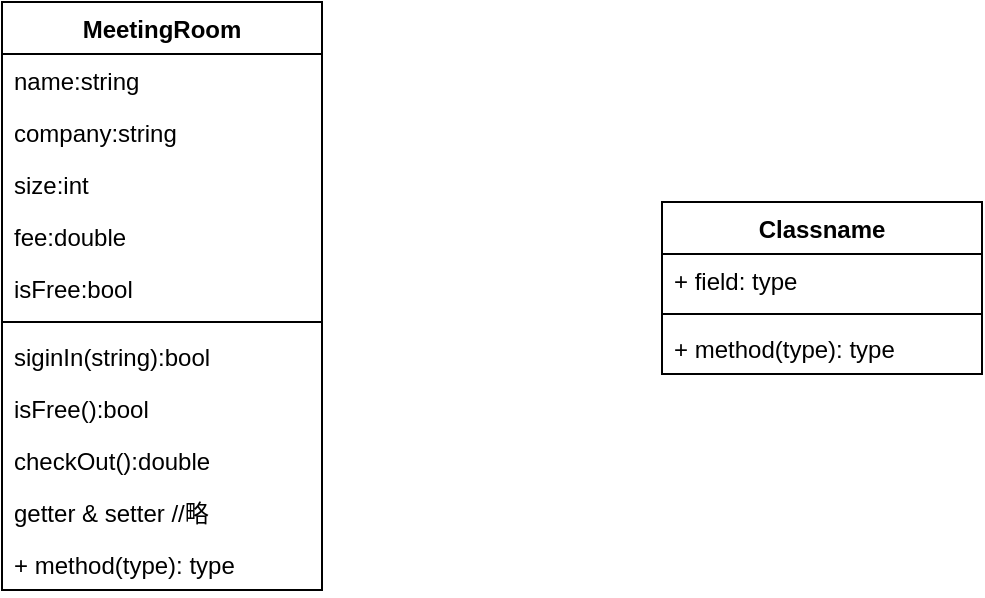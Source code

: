 <mxfile version="12.4.3" type="github" pages="1"><diagram name="Page-1" id="e7e014a7-5840-1c2e-5031-d8a46d1fe8dd"><mxGraphModel dx="1022" dy="677" grid="1" gridSize="10" guides="1" tooltips="1" connect="1" arrows="1" fold="1" page="1" pageScale="1" pageWidth="1169" pageHeight="826" background="#ffffff" math="0" shadow="0"><root><mxCell id="0"/><mxCell id="1" parent="0"/><mxCell id="hCdlUDU1bOgHcdJx9l_S-45" value="MeetingRoom" style="swimlane;fontStyle=1;align=center;verticalAlign=top;childLayout=stackLayout;horizontal=1;startSize=26;horizontalStack=0;resizeParent=1;resizeParentMax=0;resizeLast=0;collapsible=1;marginBottom=0;" vertex="1" parent="1"><mxGeometry x="50" y="60" width="160" height="294" as="geometry"><mxRectangle x="50" y="60" width="110" height="26" as="alternateBounds"/></mxGeometry></mxCell><mxCell id="hCdlUDU1bOgHcdJx9l_S-46" value="name:string" style="text;strokeColor=none;fillColor=none;align=left;verticalAlign=top;spacingLeft=4;spacingRight=4;overflow=hidden;rotatable=0;points=[[0,0.5],[1,0.5]];portConstraint=eastwest;" vertex="1" parent="hCdlUDU1bOgHcdJx9l_S-45"><mxGeometry y="26" width="160" height="26" as="geometry"/></mxCell><mxCell id="hCdlUDU1bOgHcdJx9l_S-50" value="company:string" style="text;strokeColor=none;fillColor=none;align=left;verticalAlign=top;spacingLeft=4;spacingRight=4;overflow=hidden;rotatable=0;points=[[0,0.5],[1,0.5]];portConstraint=eastwest;" vertex="1" parent="hCdlUDU1bOgHcdJx9l_S-45"><mxGeometry y="52" width="160" height="26" as="geometry"/></mxCell><mxCell id="hCdlUDU1bOgHcdJx9l_S-51" value="size:int" style="text;strokeColor=none;fillColor=none;align=left;verticalAlign=top;spacingLeft=4;spacingRight=4;overflow=hidden;rotatable=0;points=[[0,0.5],[1,0.5]];portConstraint=eastwest;" vertex="1" parent="hCdlUDU1bOgHcdJx9l_S-45"><mxGeometry y="78" width="160" height="26" as="geometry"/></mxCell><mxCell id="hCdlUDU1bOgHcdJx9l_S-53" value="fee:double" style="text;strokeColor=none;fillColor=none;align=left;verticalAlign=top;spacingLeft=4;spacingRight=4;overflow=hidden;rotatable=0;points=[[0,0.5],[1,0.5]];portConstraint=eastwest;" vertex="1" parent="hCdlUDU1bOgHcdJx9l_S-45"><mxGeometry y="104" width="160" height="26" as="geometry"/></mxCell><mxCell id="hCdlUDU1bOgHcdJx9l_S-58" value="isFree:bool" style="text;strokeColor=none;fillColor=none;align=left;verticalAlign=top;spacingLeft=4;spacingRight=4;overflow=hidden;rotatable=0;points=[[0,0.5],[1,0.5]];portConstraint=eastwest;" vertex="1" parent="hCdlUDU1bOgHcdJx9l_S-45"><mxGeometry y="130" width="160" height="26" as="geometry"/></mxCell><mxCell id="hCdlUDU1bOgHcdJx9l_S-47" value="" style="line;strokeWidth=1;fillColor=none;align=left;verticalAlign=middle;spacingTop=-1;spacingLeft=3;spacingRight=3;rotatable=0;labelPosition=right;points=[];portConstraint=eastwest;" vertex="1" parent="hCdlUDU1bOgHcdJx9l_S-45"><mxGeometry y="156" width="160" height="8" as="geometry"/></mxCell><mxCell id="hCdlUDU1bOgHcdJx9l_S-48" value="siginIn(string):bool" style="text;strokeColor=none;fillColor=none;align=left;verticalAlign=top;spacingLeft=4;spacingRight=4;overflow=hidden;rotatable=0;points=[[0,0.5],[1,0.5]];portConstraint=eastwest;" vertex="1" parent="hCdlUDU1bOgHcdJx9l_S-45"><mxGeometry y="164" width="160" height="26" as="geometry"/></mxCell><mxCell id="hCdlUDU1bOgHcdJx9l_S-55" value="isFree():bool" style="text;strokeColor=none;fillColor=none;align=left;verticalAlign=top;spacingLeft=4;spacingRight=4;overflow=hidden;rotatable=0;points=[[0,0.5],[1,0.5]];portConstraint=eastwest;" vertex="1" parent="hCdlUDU1bOgHcdJx9l_S-45"><mxGeometry y="190" width="160" height="26" as="geometry"/></mxCell><mxCell id="hCdlUDU1bOgHcdJx9l_S-56" value="checkOut():double" style="text;strokeColor=none;fillColor=none;align=left;verticalAlign=top;spacingLeft=4;spacingRight=4;overflow=hidden;rotatable=0;points=[[0,0.5],[1,0.5]];portConstraint=eastwest;" vertex="1" parent="hCdlUDU1bOgHcdJx9l_S-45"><mxGeometry y="216" width="160" height="26" as="geometry"/></mxCell><mxCell id="hCdlUDU1bOgHcdJx9l_S-57" value="getter &amp; setter //略" style="text;strokeColor=none;fillColor=none;align=left;verticalAlign=top;spacingLeft=4;spacingRight=4;overflow=hidden;rotatable=0;points=[[0,0.5],[1,0.5]];portConstraint=eastwest;" vertex="1" parent="hCdlUDU1bOgHcdJx9l_S-45"><mxGeometry y="242" width="160" height="26" as="geometry"/></mxCell><mxCell id="hCdlUDU1bOgHcdJx9l_S-60" value="+ method(type): type" style="text;strokeColor=none;fillColor=none;align=left;verticalAlign=top;spacingLeft=4;spacingRight=4;overflow=hidden;rotatable=0;points=[[0,0.5],[1,0.5]];portConstraint=eastwest;" vertex="1" parent="hCdlUDU1bOgHcdJx9l_S-45"><mxGeometry y="268" width="160" height="26" as="geometry"/></mxCell><mxCell id="hCdlUDU1bOgHcdJx9l_S-61" value="Classname" style="swimlane;fontStyle=1;align=center;verticalAlign=top;childLayout=stackLayout;horizontal=1;startSize=26;horizontalStack=0;resizeParent=1;resizeParentMax=0;resizeLast=0;collapsible=1;marginBottom=0;" vertex="1" parent="1"><mxGeometry x="380" y="160" width="160" height="86" as="geometry"/></mxCell><mxCell id="hCdlUDU1bOgHcdJx9l_S-62" value="+ field: type" style="text;strokeColor=none;fillColor=none;align=left;verticalAlign=top;spacingLeft=4;spacingRight=4;overflow=hidden;rotatable=0;points=[[0,0.5],[1,0.5]];portConstraint=eastwest;" vertex="1" parent="hCdlUDU1bOgHcdJx9l_S-61"><mxGeometry y="26" width="160" height="26" as="geometry"/></mxCell><mxCell id="hCdlUDU1bOgHcdJx9l_S-63" value="" style="line;strokeWidth=1;fillColor=none;align=left;verticalAlign=middle;spacingTop=-1;spacingLeft=3;spacingRight=3;rotatable=0;labelPosition=right;points=[];portConstraint=eastwest;" vertex="1" parent="hCdlUDU1bOgHcdJx9l_S-61"><mxGeometry y="52" width="160" height="8" as="geometry"/></mxCell><mxCell id="hCdlUDU1bOgHcdJx9l_S-64" value="+ method(type): type" style="text;strokeColor=none;fillColor=none;align=left;verticalAlign=top;spacingLeft=4;spacingRight=4;overflow=hidden;rotatable=0;points=[[0,0.5],[1,0.5]];portConstraint=eastwest;" vertex="1" parent="hCdlUDU1bOgHcdJx9l_S-61"><mxGeometry y="60" width="160" height="26" as="geometry"/></mxCell></root></mxGraphModel></diagram></mxfile>